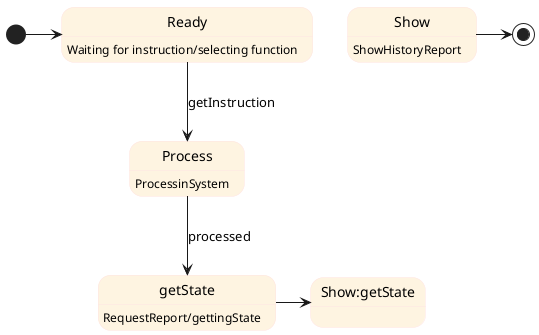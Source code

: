 @startuml Report
skinparam state {
  StartColor LightCoral
  EndColor LightCoral
  BackgroundColor #fef4e1
  BackgroundColor<<Warning>> LightPink
  BorderColor #ffe4e3
  FontName Impact
}
[*]->Ready
Ready:Waiting for instruction/selecting function
Ready-down->Process: getInstruction
Process:ProcessinSystem
Process-->getState: processed
getState:RequestReport/gettingState
getState->Show:getState
Show:ShowHistoryReport
Show->[*]
@enduml